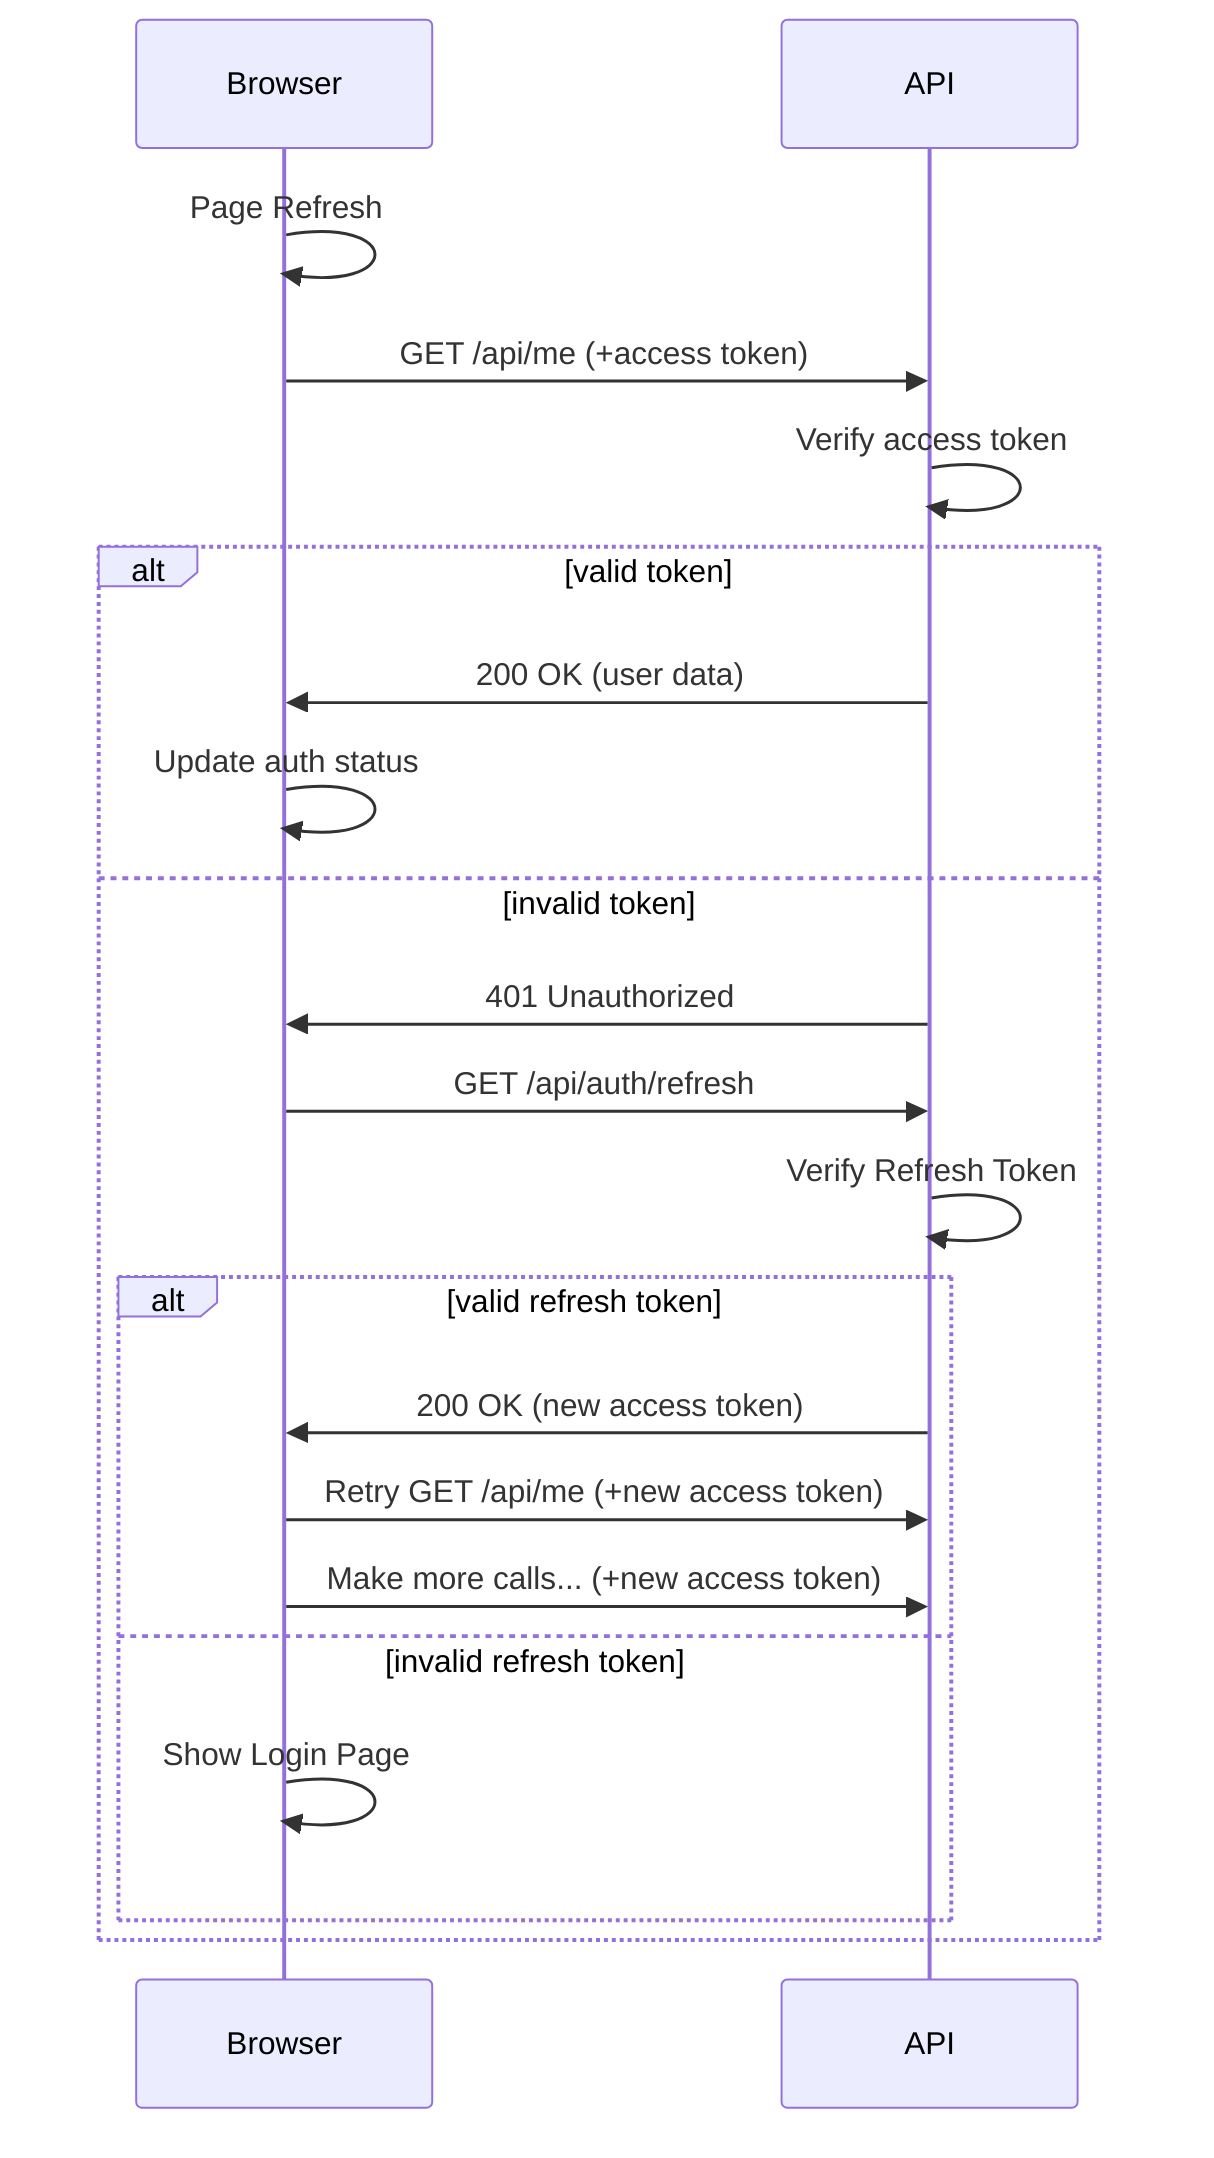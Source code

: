 sequenceDiagram

Browser->>Browser: Page Refresh
Browser->>API: GET /api/me (+access token)
API->>API: Verify access token
alt valid token
    API->>Browser: 200 OK (user data)
    Browser->>Browser: Update auth status
else invalid token
    API->>Browser: 401 Unauthorized
    Browser->>API: GET /api/auth/refresh
    API->>API: Verify Refresh Token
    alt valid refresh token
      API->>Browser:200 OK (new access token)
      Browser->>API: Retry GET /api/me (+new access token)
      Browser->>API: Make more calls... (+new access token)
    else invalid refresh token
      Browser->>Browser: Show Login Page
    end
end